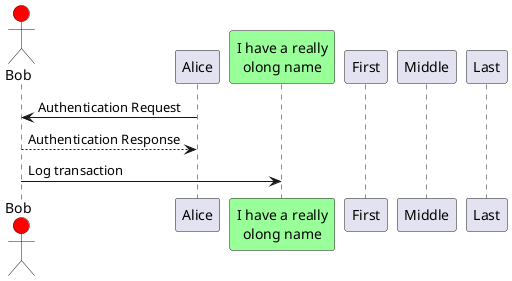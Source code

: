 @startuml
'关键字 as 用于重命名参与者
actor Bob #red
'The only difference between actor and participant is the drawing
participant Alice
participant "I have a really\nolong name" as L #99FF99
'You can also declare: participant L as "I have a really\nlong name"  #99FF99
Alice -> Bob: Authentication Request
Bob --> Alice: Authentication Response
Bob -> L: Log transaction

'您可以使用关键字 order自定义顺序来打印参与者
participant Last order 30
participant Middle order 20
participant First order 10
@enduml